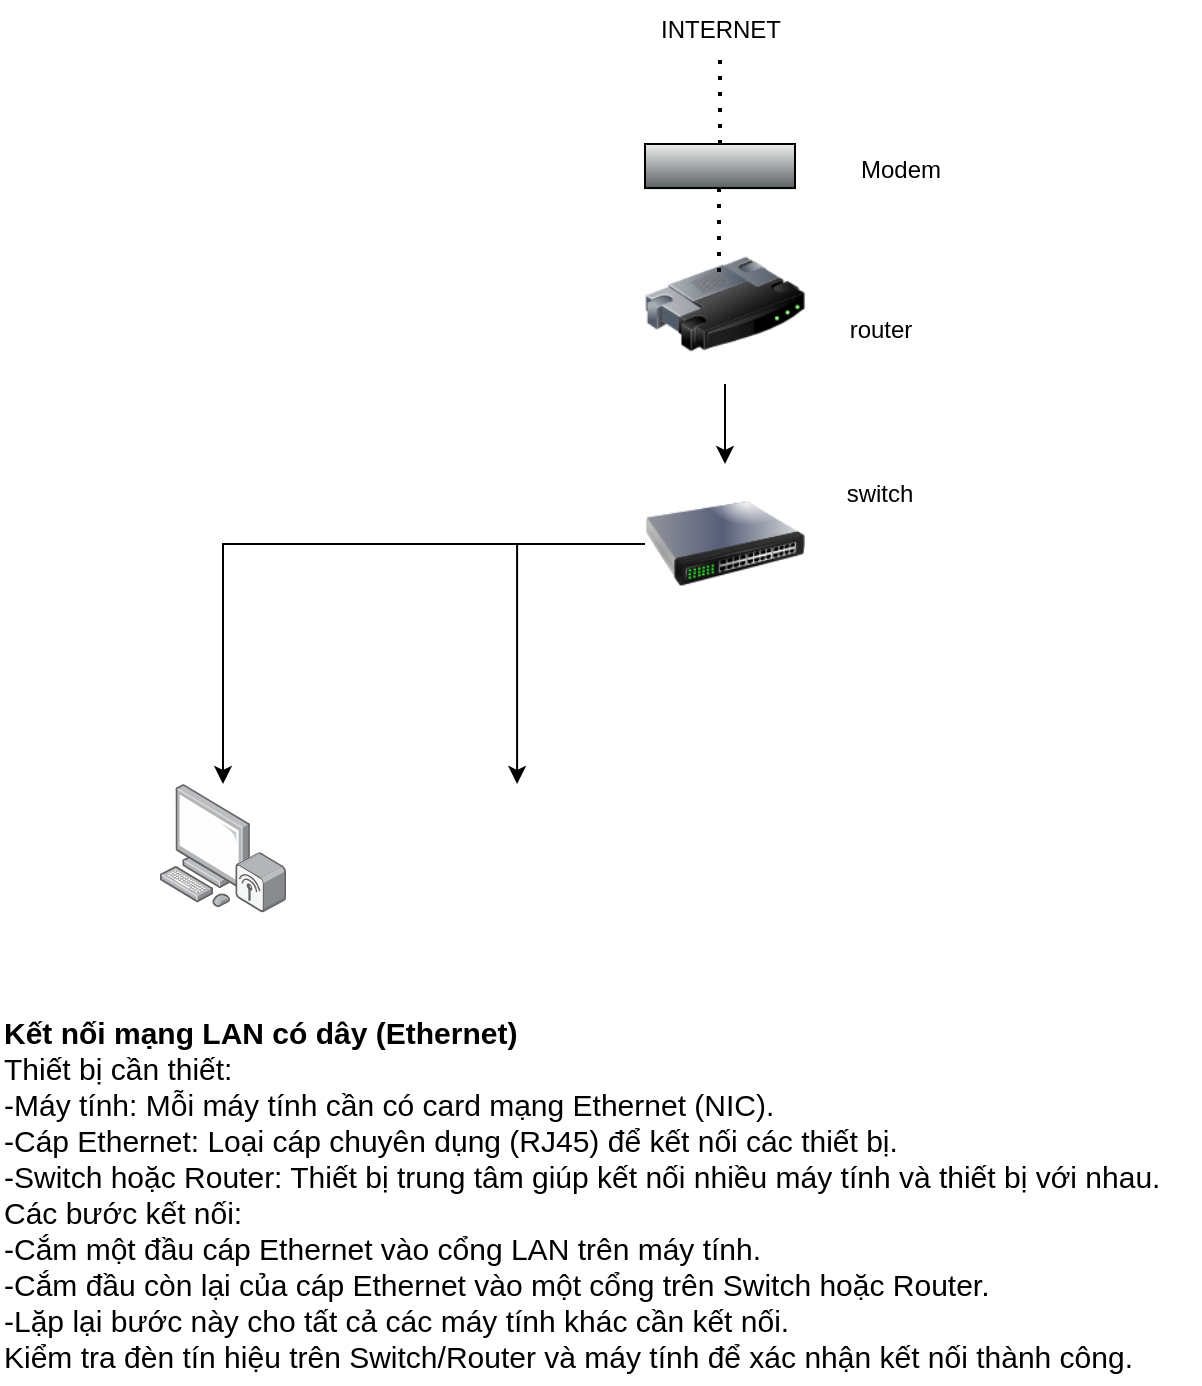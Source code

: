 <mxfile version="28.2.4">
  <diagram name="Trang-1" id="fnY55MdMW40aTpB2ZZW-">
    <mxGraphModel dx="1042" dy="527" grid="1" gridSize="10" guides="1" tooltips="1" connect="1" arrows="1" fold="1" page="1" pageScale="1" pageWidth="827" pageHeight="1169" math="0" shadow="0">
      <root>
        <mxCell id="0" />
        <mxCell id="1" parent="0" />
        <mxCell id="2qSVa0o2I6uKfE99-fjs-1" value="INTERNET" style="text;html=1;align=center;verticalAlign=middle;resizable=0;points=[];autosize=1;strokeColor=none;fillColor=none;" vertex="1" parent="1">
          <mxGeometry x="360" y="168" width="80" height="30" as="geometry" />
        </mxCell>
        <mxCell id="2qSVa0o2I6uKfE99-fjs-19" value="" style="edgeStyle=orthogonalEdgeStyle;rounded=0;orthogonalLoop=1;jettySize=auto;html=1;" edge="1" parent="1" source="2qSVa0o2I6uKfE99-fjs-4" target="2qSVa0o2I6uKfE99-fjs-6">
          <mxGeometry relative="1" as="geometry" />
        </mxCell>
        <mxCell id="2qSVa0o2I6uKfE99-fjs-4" value="" style="image;html=1;image=img/lib/clip_art/networking/Router_128x128.png" vertex="1" parent="1">
          <mxGeometry x="362.5" y="280" width="80" height="80" as="geometry" />
        </mxCell>
        <mxCell id="2qSVa0o2I6uKfE99-fjs-5" value="" style="fillColorStyles=neutralFill;neutralFill=#9DA6A8;shape=mxgraph.networks2.icon;aspect=fixed;fillColor=#EDEDED;strokeColor=#000000;gradientColor=#5B6163;network2IconShadow=1;network2bgFillColor=none;labelPosition=center;verticalLabelPosition=bottom;align=center;verticalAlign=top;network2Icon=mxgraph.networks2.modem;network2IconYOffset=0.013;network2IconW=1;network2IconH=0.294;" vertex="1" parent="1">
          <mxGeometry x="362.5" y="240" width="75" height="22.04" as="geometry" />
        </mxCell>
        <mxCell id="2qSVa0o2I6uKfE99-fjs-15" value="" style="edgeStyle=orthogonalEdgeStyle;rounded=0;orthogonalLoop=1;jettySize=auto;html=1;" edge="1" parent="1" source="2qSVa0o2I6uKfE99-fjs-6" target="2qSVa0o2I6uKfE99-fjs-9">
          <mxGeometry relative="1" as="geometry" />
        </mxCell>
        <mxCell id="2qSVa0o2I6uKfE99-fjs-16" value="" style="edgeStyle=orthogonalEdgeStyle;rounded=0;orthogonalLoop=1;jettySize=auto;html=1;" edge="1" parent="1" source="2qSVa0o2I6uKfE99-fjs-6" target="2qSVa0o2I6uKfE99-fjs-8">
          <mxGeometry relative="1" as="geometry" />
        </mxCell>
        <mxCell id="2qSVa0o2I6uKfE99-fjs-6" value="" style="image;html=1;image=img/lib/clip_art/networking/Switch_128x128.png" vertex="1" parent="1">
          <mxGeometry x="362.5" y="400" width="80" height="80" as="geometry" />
        </mxCell>
        <mxCell id="2qSVa0o2I6uKfE99-fjs-8" value="" style="image;points=[];aspect=fixed;html=1;align=center;shadow=0;dashed=0;image=img/lib/allied_telesis/computer_and_terminals/Personal_Computer_Wireless.svg;" vertex="1" parent="1">
          <mxGeometry x="120" y="560" width="63" height="64.2" as="geometry" />
        </mxCell>
        <mxCell id="2qSVa0o2I6uKfE99-fjs-9" value="" style="shape=image;html=1;verticalAlign=top;verticalLabelPosition=bottom;labelBackgroundColor=#ffffff;imageAspect=0;aspect=fixed;image=https://icons.diagrams.net/icon-cache1/Computer_Hardware_Glyphs_vol_1-2893/printer__print__outline__printsetting__papper__photocopy__machine-1335.svg" vertex="1" parent="1">
          <mxGeometry x="270" y="560" width="57.1" height="57.1" as="geometry" />
        </mxCell>
        <mxCell id="2qSVa0o2I6uKfE99-fjs-11" value="Modem" style="text;html=1;align=center;verticalAlign=middle;resizable=0;points=[];autosize=1;strokeColor=none;fillColor=none;" vertex="1" parent="1">
          <mxGeometry x="460" y="238" width="60" height="30" as="geometry" />
        </mxCell>
        <mxCell id="2qSVa0o2I6uKfE99-fjs-12" value="router" style="text;html=1;align=center;verticalAlign=middle;resizable=0;points=[];autosize=1;strokeColor=none;fillColor=none;" vertex="1" parent="1">
          <mxGeometry x="455" y="318" width="50" height="30" as="geometry" />
        </mxCell>
        <mxCell id="2qSVa0o2I6uKfE99-fjs-13" value="switch" style="text;strokeColor=none;align=center;fillColor=none;html=1;verticalAlign=middle;whiteSpace=wrap;rounded=0;" vertex="1" parent="1">
          <mxGeometry x="450" y="400" width="60" height="30" as="geometry" />
        </mxCell>
        <mxCell id="2qSVa0o2I6uKfE99-fjs-17" value="" style="endArrow=none;dashed=1;html=1;dashPattern=1 3;strokeWidth=2;rounded=0;" edge="1" parent="1" source="2qSVa0o2I6uKfE99-fjs-5" target="2qSVa0o2I6uKfE99-fjs-1">
          <mxGeometry width="50" height="50" relative="1" as="geometry">
            <mxPoint x="390" y="400" as="sourcePoint" />
            <mxPoint x="440" y="350" as="targetPoint" />
          </mxGeometry>
        </mxCell>
        <mxCell id="2qSVa0o2I6uKfE99-fjs-18" value="" style="endArrow=none;dashed=1;html=1;dashPattern=1 3;strokeWidth=2;rounded=0;" edge="1" parent="1">
          <mxGeometry width="50" height="50" relative="1" as="geometry">
            <mxPoint x="399.5" y="304.04" as="sourcePoint" />
            <mxPoint x="399.5" y="262.04" as="targetPoint" />
            <Array as="points">
              <mxPoint x="399.5" y="294.04" />
            </Array>
          </mxGeometry>
        </mxCell>
        <mxCell id="2qSVa0o2I6uKfE99-fjs-20" value="&lt;div&gt;&lt;b&gt;Kết nối mạng LAN có dây (Ethernet)&amp;nbsp;&lt;/b&gt;&lt;/div&gt;&lt;div&gt;Thiết bị cần thiết:&lt;/div&gt;&lt;div&gt;-Máy tính: Mỗi máy tính cần có card mạng Ethernet (NIC).&lt;/div&gt;&lt;div&gt;-Cáp Ethernet: Loại cáp chuyên dụng (RJ45) để kết nối các thiết bị.&lt;/div&gt;&lt;div&gt;-Switch hoặc Router: Thiết bị trung tâm giúp kết nối nhiều máy tính và thiết bị với nhau.&lt;/div&gt;&lt;div&gt;Các bước kết nối:&lt;/div&gt;&lt;div&gt;-Cắm một đầu cáp Ethernet vào cổng LAN trên máy tính.&lt;/div&gt;&lt;div&gt;-Cắm đầu còn lại của cáp Ethernet vào một cổng trên Switch hoặc Router.&lt;/div&gt;&lt;div&gt;-Lặp lại bước này cho tất cả các máy tính khác cần kết nối.&lt;/div&gt;&lt;div&gt;Kiểm tra đèn tín hiệu trên Switch/Router và máy tính để xác nhận kết nối thành công.&lt;/div&gt;" style="text;html=1;align=left;verticalAlign=middle;resizable=0;points=[];autosize=1;strokeColor=none;fillColor=none;fontSize=15;" vertex="1" parent="1">
          <mxGeometry x="40" y="670" width="600" height="190" as="geometry" />
        </mxCell>
      </root>
    </mxGraphModel>
  </diagram>
</mxfile>
